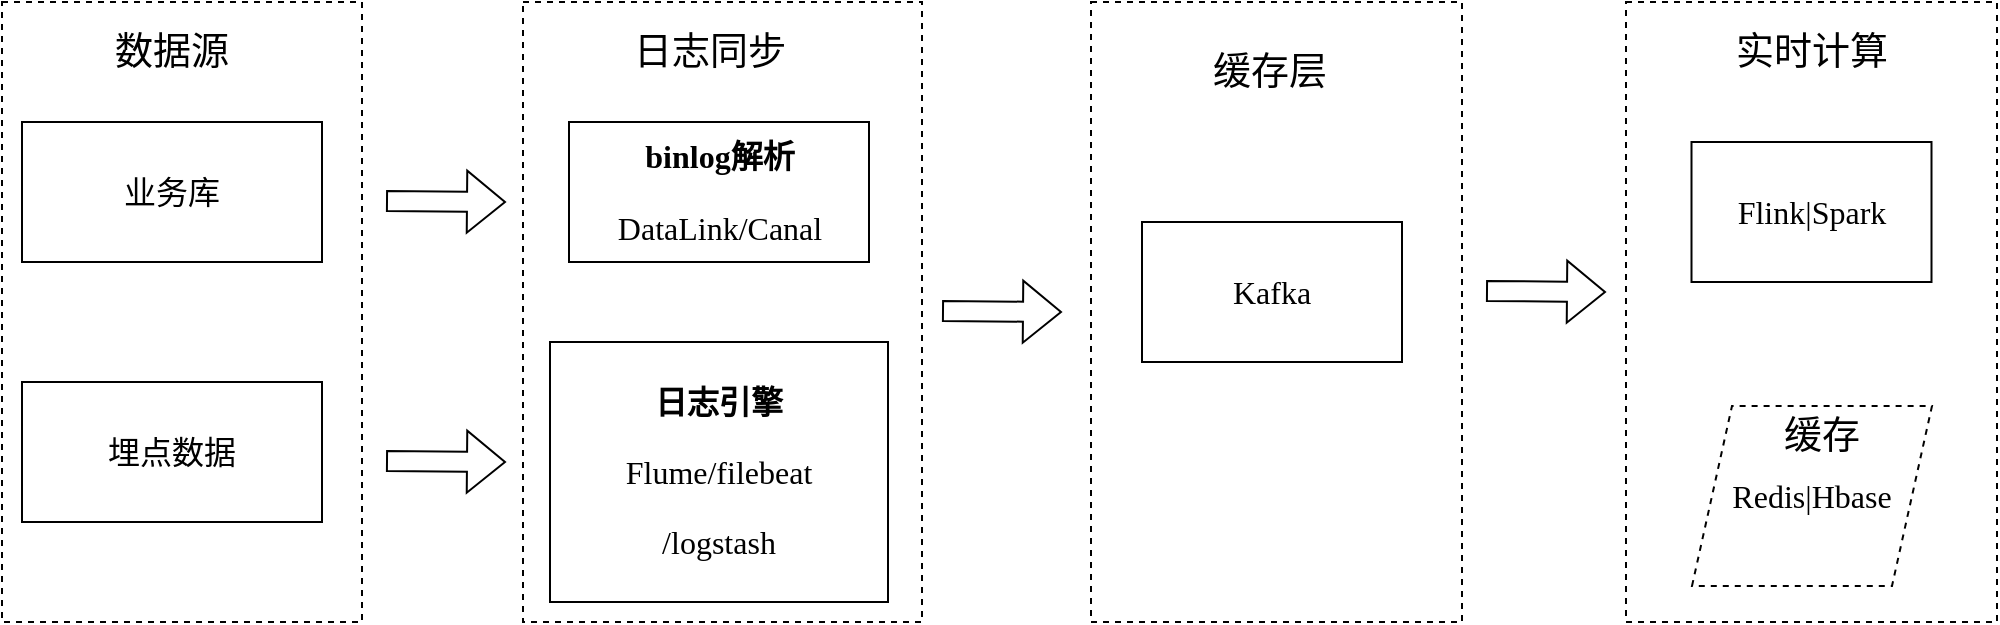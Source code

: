 <mxfile version="16.5.6" type="github">
  <diagram id="tP0htK_A89CHBBAlXfLt" name="Page-1">
    <mxGraphModel dx="1042" dy="651" grid="1" gridSize="10" guides="1" tooltips="1" connect="1" arrows="1" fold="1" page="1" pageScale="1" pageWidth="2339" pageHeight="3300" math="0" shadow="0">
      <root>
        <mxCell id="0" />
        <mxCell id="1" parent="0" />
        <mxCell id="vU2qt1rbrAaDwHg2KqTE-27" value="" style="rounded=0;whiteSpace=wrap;html=1;dashed=1;" vertex="1" parent="1">
          <mxGeometry x="932" y="170" width="185.5" height="310" as="geometry" />
        </mxCell>
        <mxCell id="vU2qt1rbrAaDwHg2KqTE-24" value="" style="rounded=0;whiteSpace=wrap;html=1;dashed=1;" vertex="1" parent="1">
          <mxGeometry x="664.5" y="170" width="185.5" height="310" as="geometry" />
        </mxCell>
        <mxCell id="vU2qt1rbrAaDwHg2KqTE-21" value="" style="rounded=0;whiteSpace=wrap;html=1;dashed=1;" vertex="1" parent="1">
          <mxGeometry x="380.5" y="170" width="199.5" height="310" as="geometry" />
        </mxCell>
        <mxCell id="vU2qt1rbrAaDwHg2KqTE-18" value="" style="rounded=0;whiteSpace=wrap;html=1;dashed=1;" vertex="1" parent="1">
          <mxGeometry x="120" y="170" width="180" height="310" as="geometry" />
        </mxCell>
        <mxCell id="vU2qt1rbrAaDwHg2KqTE-1" value="&lt;pre style=&quot;background-color: rgb(255 , 255 , 255) ; font-family: &amp;#34;menlo&amp;#34; ; font-size: 12pt&quot;&gt;&lt;b&gt;binlog解析&lt;/b&gt;&lt;/pre&gt;&lt;pre style=&quot;background-color: rgb(255 , 255 , 255) ; font-family: &amp;#34;menlo&amp;#34; ; font-size: 12pt&quot;&gt;DataLink/Canal&lt;/pre&gt;" style="rounded=0;whiteSpace=wrap;html=1;" vertex="1" parent="1">
          <mxGeometry x="403.5" y="230" width="150" height="70" as="geometry" />
        </mxCell>
        <mxCell id="vU2qt1rbrAaDwHg2KqTE-3" value="&lt;pre style=&quot;background-color: rgb(255 , 255 , 255) ; font-family: &amp;#34;menlo&amp;#34; ; font-size: 12pt&quot;&gt;Kafka&lt;/pre&gt;" style="rounded=0;whiteSpace=wrap;html=1;" vertex="1" parent="1">
          <mxGeometry x="690" y="280" width="130" height="70" as="geometry" />
        </mxCell>
        <mxCell id="vU2qt1rbrAaDwHg2KqTE-4" value="&lt;pre style=&quot;background-color: rgb(255 , 255 , 255) ; font-family: &amp;#34;menlo&amp;#34; ; font-size: 12pt&quot;&gt;Flink|Spark&lt;/pre&gt;" style="rounded=0;whiteSpace=wrap;html=1;" vertex="1" parent="1">
          <mxGeometry x="964.75" y="240" width="120" height="70" as="geometry" />
        </mxCell>
        <mxCell id="vU2qt1rbrAaDwHg2KqTE-7" value="" style="shape=flexArrow;endArrow=classic;html=1;rounded=0;" edge="1" parent="1">
          <mxGeometry width="50" height="50" relative="1" as="geometry">
            <mxPoint x="312" y="269.5" as="sourcePoint" />
            <mxPoint x="372" y="270" as="targetPoint" />
          </mxGeometry>
        </mxCell>
        <mxCell id="vU2qt1rbrAaDwHg2KqTE-10" value="&lt;pre style=&quot;background-color: rgb(255 , 255 , 255) ; font-family: &amp;#34;menlo&amp;#34; ; font-size: 12pt&quot;&gt;业务库&lt;/pre&gt;" style="rounded=0;whiteSpace=wrap;html=1;" vertex="1" parent="1">
          <mxGeometry x="130" y="230" width="150" height="70" as="geometry" />
        </mxCell>
        <mxCell id="vU2qt1rbrAaDwHg2KqTE-15" value="&lt;pre style=&quot;background-color: rgb(255 , 255 , 255) ; font-family: &amp;#34;menlo&amp;#34; ; font-size: 12pt&quot;&gt;埋点数据&lt;/pre&gt;" style="rounded=0;whiteSpace=wrap;html=1;" vertex="1" parent="1">
          <mxGeometry x="130" y="360" width="150" height="70" as="geometry" />
        </mxCell>
        <mxCell id="vU2qt1rbrAaDwHg2KqTE-19" value="&lt;pre style=&quot;background-color: rgb(255 , 255 , 255) ; font-family: &amp;#34;menlo&amp;#34; ; font-size: 12pt&quot;&gt;&lt;b&gt;日志引擎&lt;/b&gt;&lt;/pre&gt;&lt;pre style=&quot;background-color: rgb(255 , 255 , 255) ; font-family: &amp;#34;menlo&amp;#34; ; font-size: 12pt&quot;&gt;Flume/filebeat&lt;/pre&gt;&lt;pre style=&quot;background-color: rgb(255 , 255 , 255) ; font-family: &amp;#34;menlo&amp;#34; ; font-size: 12pt&quot;&gt;/logstash&lt;/pre&gt;" style="rounded=0;whiteSpace=wrap;html=1;" vertex="1" parent="1">
          <mxGeometry x="394" y="340" width="169" height="130" as="geometry" />
        </mxCell>
        <mxCell id="vU2qt1rbrAaDwHg2KqTE-20" value="" style="shape=flexArrow;endArrow=classic;html=1;rounded=0;" edge="1" parent="1">
          <mxGeometry width="50" height="50" relative="1" as="geometry">
            <mxPoint x="312" y="399.5" as="sourcePoint" />
            <mxPoint x="372" y="400" as="targetPoint" />
          </mxGeometry>
        </mxCell>
        <mxCell id="vU2qt1rbrAaDwHg2KqTE-22" value="&lt;font style=&quot;font-size: 19px&quot;&gt;数据源&lt;/font&gt;" style="text;html=1;strokeColor=none;fillColor=none;align=center;verticalAlign=middle;whiteSpace=wrap;rounded=0;dashed=1;" vertex="1" parent="1">
          <mxGeometry x="125" y="180" width="160" height="30" as="geometry" />
        </mxCell>
        <mxCell id="vU2qt1rbrAaDwHg2KqTE-23" value="&lt;span style=&quot;font-size: 19px&quot;&gt;日志同步&lt;/span&gt;" style="text;html=1;strokeColor=none;fillColor=none;align=center;verticalAlign=middle;whiteSpace=wrap;rounded=0;dashed=1;" vertex="1" parent="1">
          <mxGeometry x="393.5" y="180" width="160" height="30" as="geometry" />
        </mxCell>
        <mxCell id="vU2qt1rbrAaDwHg2KqTE-25" value="" style="shape=flexArrow;endArrow=classic;html=1;rounded=0;" edge="1" parent="1">
          <mxGeometry width="50" height="50" relative="1" as="geometry">
            <mxPoint x="590" y="324.5" as="sourcePoint" />
            <mxPoint x="650" y="325" as="targetPoint" />
          </mxGeometry>
        </mxCell>
        <mxCell id="vU2qt1rbrAaDwHg2KqTE-26" value="&lt;span style=&quot;font-size: 19px&quot;&gt;缓存层&lt;/span&gt;" style="text;html=1;strokeColor=none;fillColor=none;align=center;verticalAlign=middle;whiteSpace=wrap;rounded=0;dashed=1;" vertex="1" parent="1">
          <mxGeometry x="674" y="190" width="160" height="30" as="geometry" />
        </mxCell>
        <mxCell id="vU2qt1rbrAaDwHg2KqTE-28" value="" style="shape=flexArrow;endArrow=classic;html=1;rounded=0;" edge="1" parent="1">
          <mxGeometry width="50" height="50" relative="1" as="geometry">
            <mxPoint x="862" y="314.5" as="sourcePoint" />
            <mxPoint x="922" y="315" as="targetPoint" />
          </mxGeometry>
        </mxCell>
        <mxCell id="vU2qt1rbrAaDwHg2KqTE-29" value="&lt;pre style=&quot;background-color: rgb(255 , 255 , 255) ; font-family: &amp;#34;menlo&amp;#34; ; font-size: 12pt&quot;&gt;Redis|Hbase&lt;/pre&gt;" style="shape=parallelogram;perimeter=parallelogramPerimeter;whiteSpace=wrap;html=1;fixedSize=1;dashed=1;fontSize=19;" vertex="1" parent="1">
          <mxGeometry x="965" y="372" width="120" height="90" as="geometry" />
        </mxCell>
        <mxCell id="vU2qt1rbrAaDwHg2KqTE-30" value="&lt;span style=&quot;font-size: 19px&quot;&gt;实时计算&lt;/span&gt;" style="text;html=1;strokeColor=none;fillColor=none;align=center;verticalAlign=middle;whiteSpace=wrap;rounded=0;dashed=1;" vertex="1" parent="1">
          <mxGeometry x="945" y="180" width="160" height="30" as="geometry" />
        </mxCell>
        <mxCell id="vU2qt1rbrAaDwHg2KqTE-31" value="缓存" style="text;html=1;strokeColor=none;fillColor=none;align=center;verticalAlign=middle;whiteSpace=wrap;rounded=0;dashed=1;fontSize=19;" vertex="1" parent="1">
          <mxGeometry x="1000" y="372" width="60" height="30" as="geometry" />
        </mxCell>
      </root>
    </mxGraphModel>
  </diagram>
</mxfile>
